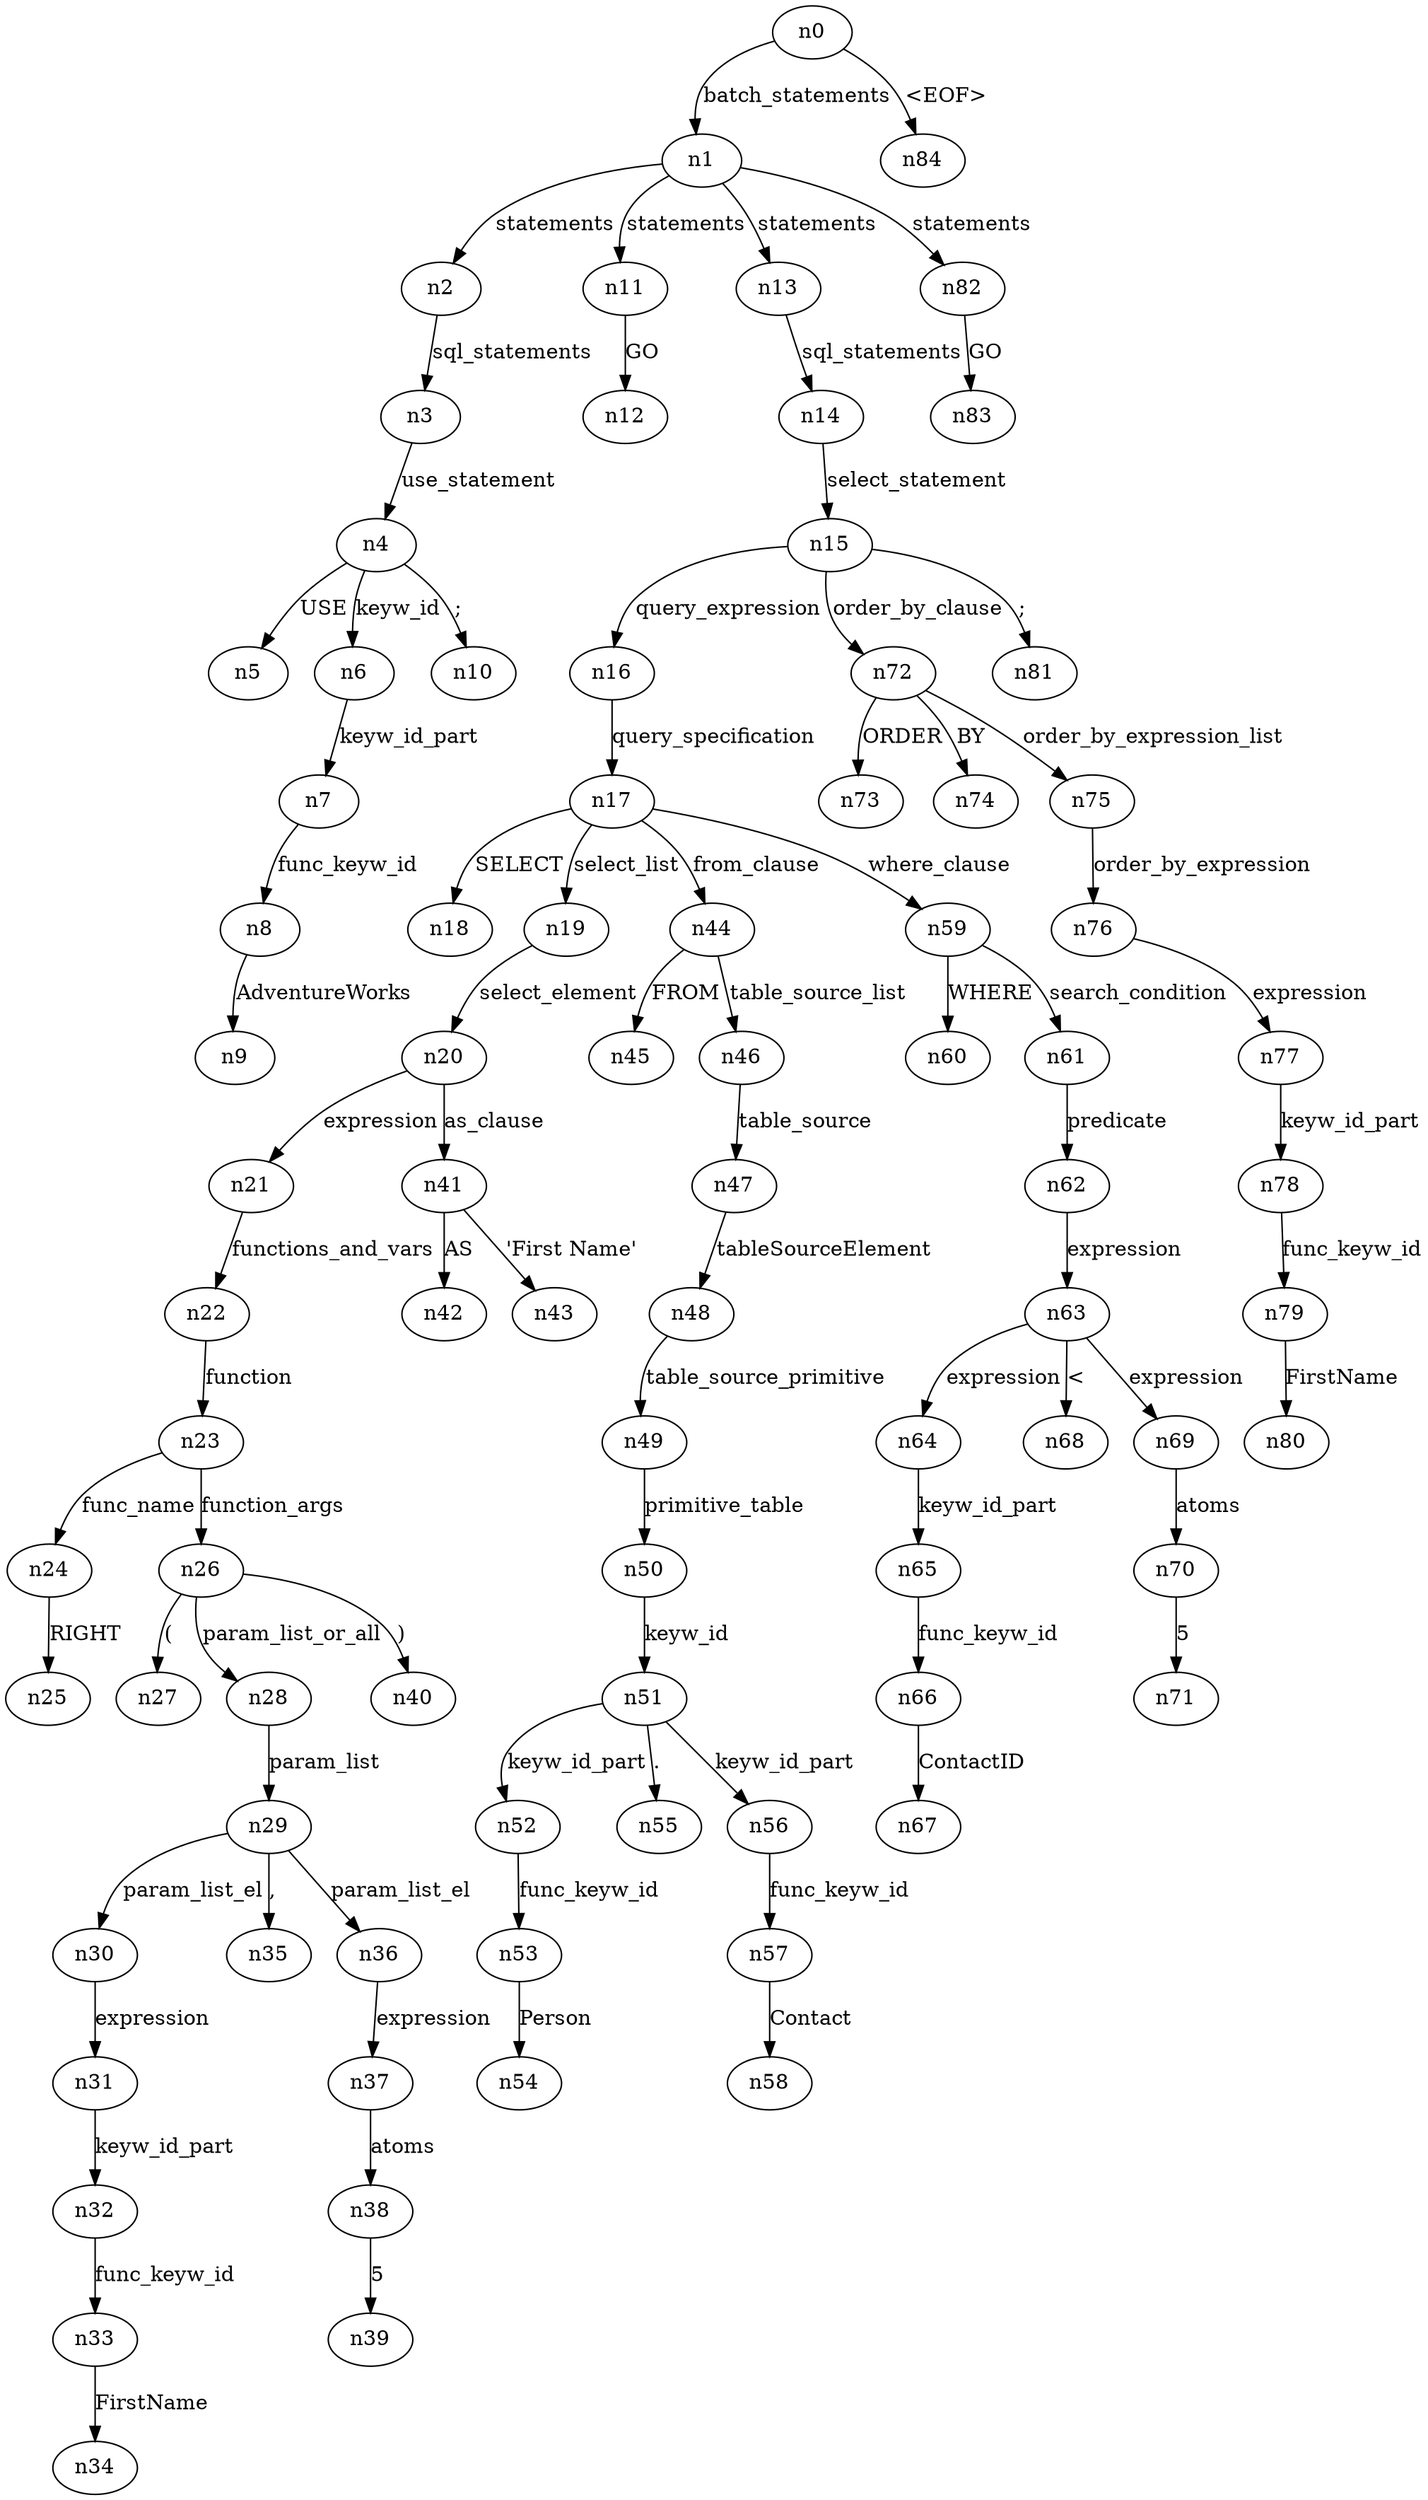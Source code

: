 digraph ParseTree {
  n0 -> n1 [label="batch_statements"];
  n1 -> n2 [label="statements"];
  n2 -> n3 [label="sql_statements"];
  n3 -> n4 [label="use_statement"];
  n4 -> n5 [label="USE"];
  n4 -> n6 [label="keyw_id"];
  n6 -> n7 [label="keyw_id_part"];
  n7 -> n8 [label="func_keyw_id"];
  n8 -> n9 [label="AdventureWorks"];
  n4 -> n10 [label=";"];
  n1 -> n11 [label="statements"];
  n11 -> n12 [label="GO"];
  n1 -> n13 [label="statements"];
  n13 -> n14 [label="sql_statements"];
  n14 -> n15 [label="select_statement"];
  n15 -> n16 [label="query_expression"];
  n16 -> n17 [label="query_specification"];
  n17 -> n18 [label="SELECT"];
  n17 -> n19 [label="select_list"];
  n19 -> n20 [label="select_element"];
  n20 -> n21 [label="expression"];
  n21 -> n22 [label="functions_and_vars"];
  n22 -> n23 [label="function"];
  n23 -> n24 [label="func_name"];
  n24 -> n25 [label="RIGHT"];
  n23 -> n26 [label="function_args"];
  n26 -> n27 [label="("];
  n26 -> n28 [label="param_list_or_all"];
  n28 -> n29 [label="param_list"];
  n29 -> n30 [label="param_list_el"];
  n30 -> n31 [label="expression"];
  n31 -> n32 [label="keyw_id_part"];
  n32 -> n33 [label="func_keyw_id"];
  n33 -> n34 [label="FirstName"];
  n29 -> n35 [label=","];
  n29 -> n36 [label="param_list_el"];
  n36 -> n37 [label="expression"];
  n37 -> n38 [label="atoms"];
  n38 -> n39 [label="5"];
  n26 -> n40 [label=")"];
  n20 -> n41 [label="as_clause"];
  n41 -> n42 [label="AS"];
  n41 -> n43 [label="'First Name'"];
  n17 -> n44 [label="from_clause"];
  n44 -> n45 [label="FROM"];
  n44 -> n46 [label="table_source_list"];
  n46 -> n47 [label="table_source"];
  n47 -> n48 [label="tableSourceElement"];
  n48 -> n49 [label="table_source_primitive"];
  n49 -> n50 [label="primitive_table"];
  n50 -> n51 [label="keyw_id"];
  n51 -> n52 [label="keyw_id_part"];
  n52 -> n53 [label="func_keyw_id"];
  n53 -> n54 [label="Person"];
  n51 -> n55 [label="."];
  n51 -> n56 [label="keyw_id_part"];
  n56 -> n57 [label="func_keyw_id"];
  n57 -> n58 [label="Contact"];
  n17 -> n59 [label="where_clause"];
  n59 -> n60 [label="WHERE"];
  n59 -> n61 [label="search_condition"];
  n61 -> n62 [label="predicate"];
  n62 -> n63 [label="expression"];
  n63 -> n64 [label="expression"];
  n64 -> n65 [label="keyw_id_part"];
  n65 -> n66 [label="func_keyw_id"];
  n66 -> n67 [label="ContactID"];
  n63 -> n68 [label="<"];
  n63 -> n69 [label="expression"];
  n69 -> n70 [label="atoms"];
  n70 -> n71 [label="5"];
  n15 -> n72 [label="order_by_clause"];
  n72 -> n73 [label="ORDER"];
  n72 -> n74 [label="BY"];
  n72 -> n75 [label="order_by_expression_list"];
  n75 -> n76 [label="order_by_expression"];
  n76 -> n77 [label="expression"];
  n77 -> n78 [label="keyw_id_part"];
  n78 -> n79 [label="func_keyw_id"];
  n79 -> n80 [label="FirstName"];
  n15 -> n81 [label=";"];
  n1 -> n82 [label="statements"];
  n82 -> n83 [label="GO"];
  n0 -> n84 [label="<EOF>"];
}